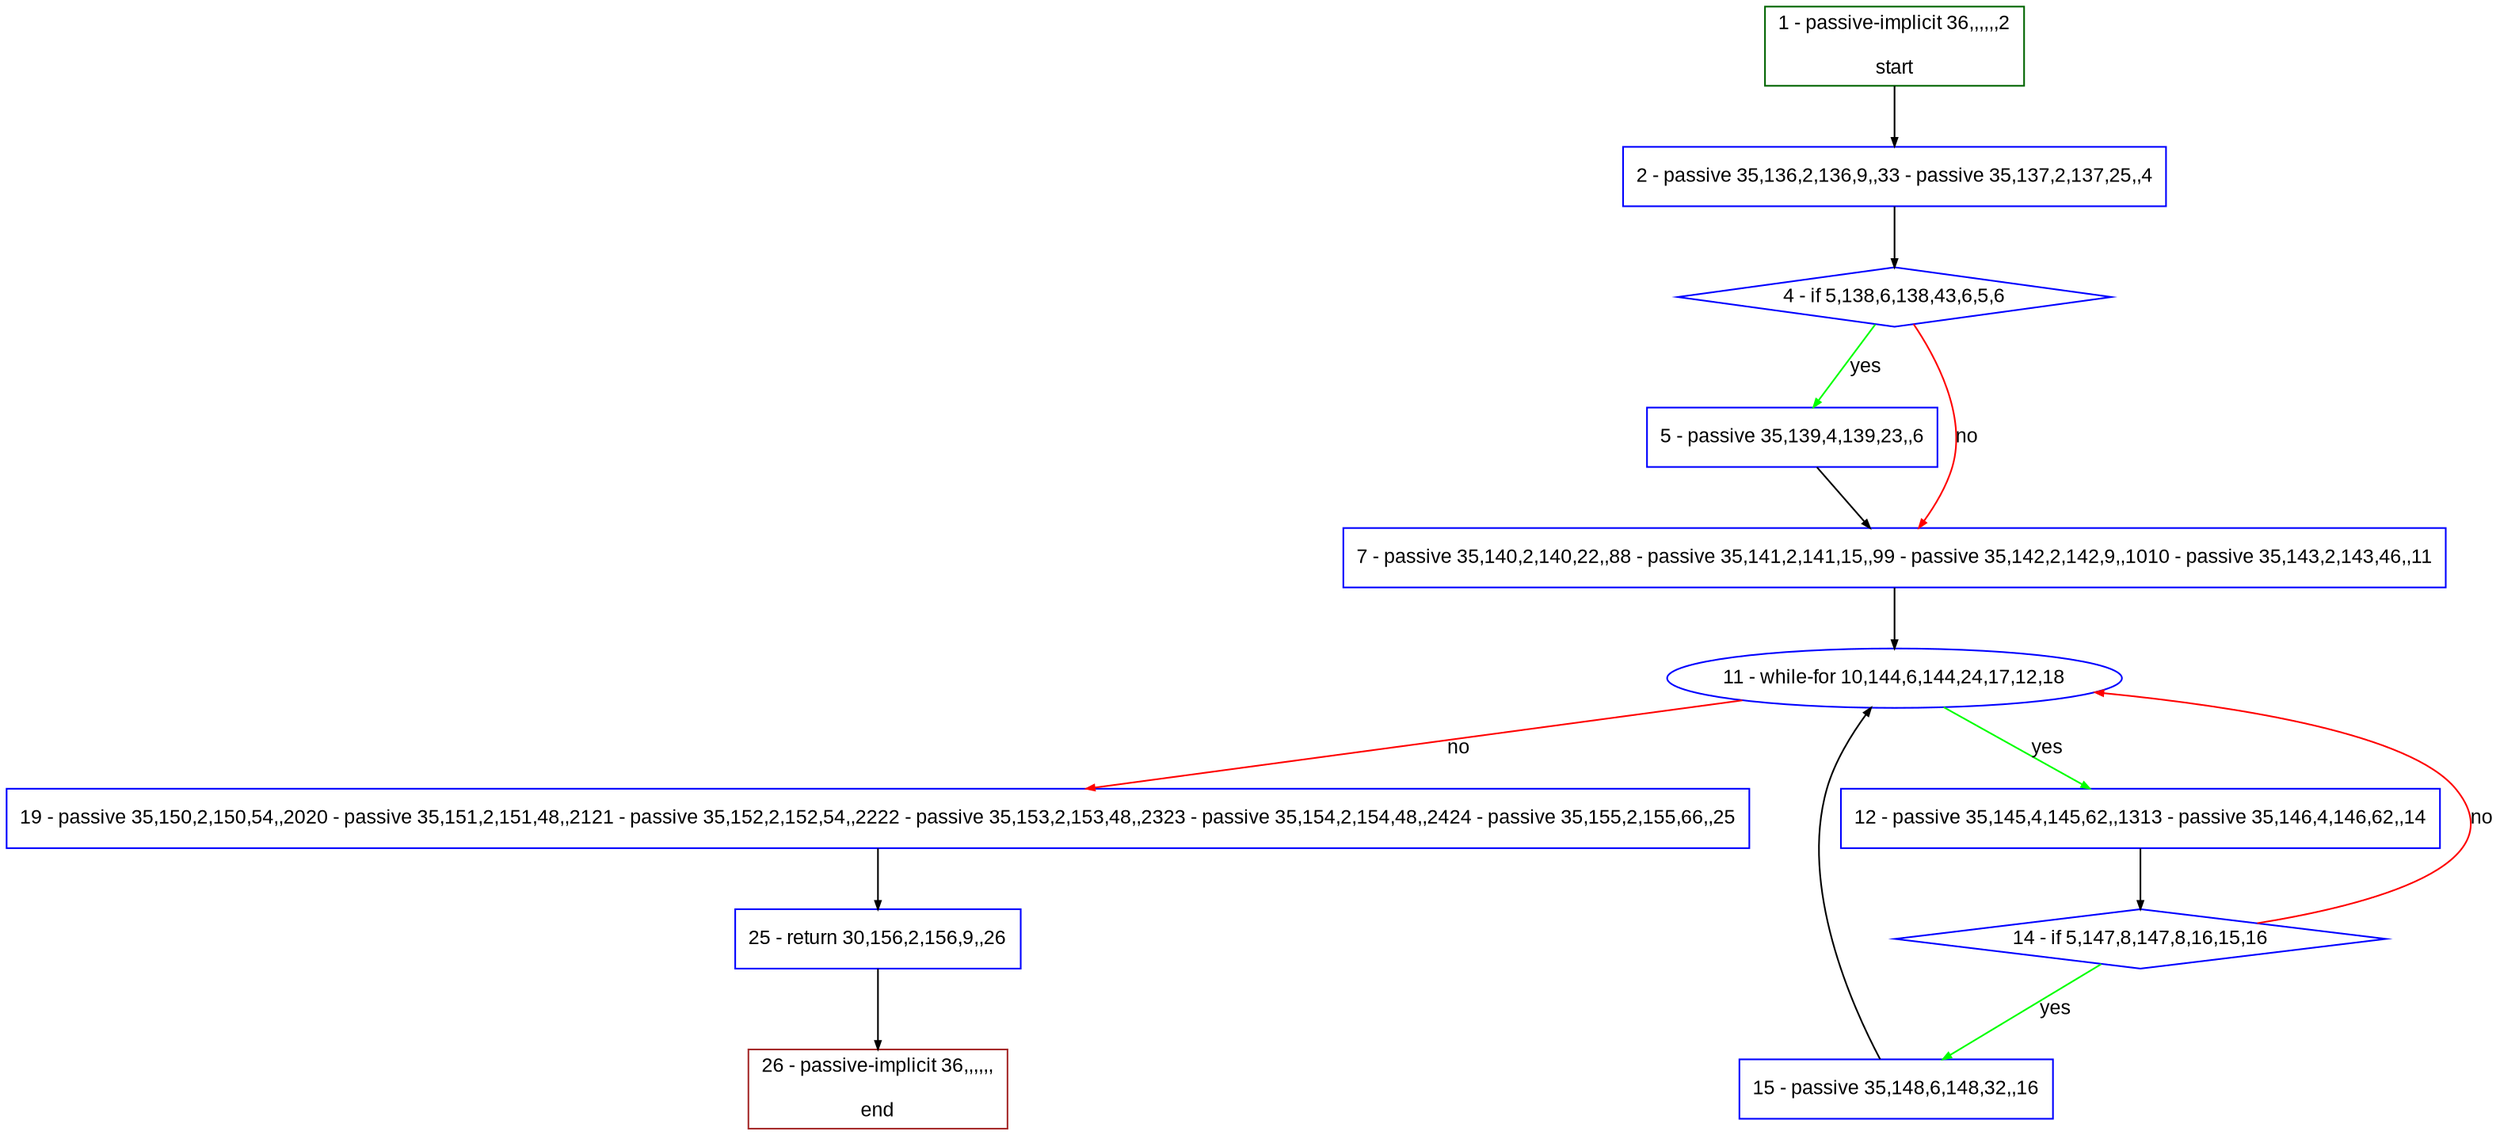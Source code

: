 digraph "" {
  graph [pack="true", label="", fontsize="12", packmode="clust", fontname="Arial", fillcolor="#FFFFCC", bgcolor="white", style="rounded,filled", compound="true"];
  node [node_initialized="no", label="", color="grey", fontsize="12", fillcolor="white", fontname="Arial", style="filled", shape="rectangle", compound="true", fixedsize="false"];
  edge [fontcolor="black", arrowhead="normal", arrowtail="none", arrowsize="0.5", ltail="", label="", color="black", fontsize="12", lhead="", fontname="Arial", dir="forward", compound="true"];
  __N1 [label="2 - passive 35,136,2,136,9,,33 - passive 35,137,2,137,25,,4", color="#0000ff", fillcolor="#ffffff", style="filled", shape="box"];
  __N2 [label="1 - passive-implicit 36,,,,,,2\n\nstart", color="#006400", fillcolor="#ffffff", style="filled", shape="box"];
  __N3 [label="4 - if 5,138,6,138,43,6,5,6", color="#0000ff", fillcolor="#ffffff", style="filled", shape="diamond"];
  __N4 [label="5 - passive 35,139,4,139,23,,6", color="#0000ff", fillcolor="#ffffff", style="filled", shape="box"];
  __N5 [label="7 - passive 35,140,2,140,22,,88 - passive 35,141,2,141,15,,99 - passive 35,142,2,142,9,,1010 - passive 35,143,2,143,46,,11", color="#0000ff", fillcolor="#ffffff", style="filled", shape="box"];
  __N6 [label="11 - while-for 10,144,6,144,24,17,12,18", color="#0000ff", fillcolor="#ffffff", style="filled", shape="oval"];
  __N7 [label="12 - passive 35,145,4,145,62,,1313 - passive 35,146,4,146,62,,14", color="#0000ff", fillcolor="#ffffff", style="filled", shape="box"];
  __N8 [label="19 - passive 35,150,2,150,54,,2020 - passive 35,151,2,151,48,,2121 - passive 35,152,2,152,54,,2222 - passive 35,153,2,153,48,,2323 - passive 35,154,2,154,48,,2424 - passive 35,155,2,155,66,,25", color="#0000ff", fillcolor="#ffffff", style="filled", shape="box"];
  __N9 [label="14 - if 5,147,8,147,8,16,15,16", color="#0000ff", fillcolor="#ffffff", style="filled", shape="diamond"];
  __N10 [label="15 - passive 35,148,6,148,32,,16", color="#0000ff", fillcolor="#ffffff", style="filled", shape="box"];
  __N11 [label="25 - return 30,156,2,156,9,,26", color="#0000ff", fillcolor="#ffffff", style="filled", shape="box"];
  __N12 [label="26 - passive-implicit 36,,,,,,\n\nend", color="#a52a2a", fillcolor="#ffffff", style="filled", shape="box"];
  __N2 -> __N1 [arrowhead="normal", arrowtail="none", color="#000000", label="", dir="forward"];
  __N1 -> __N3 [arrowhead="normal", arrowtail="none", color="#000000", label="", dir="forward"];
  __N3 -> __N4 [arrowhead="normal", arrowtail="none", color="#00ff00", label="yes", dir="forward"];
  __N3 -> __N5 [arrowhead="normal", arrowtail="none", color="#ff0000", label="no", dir="forward"];
  __N4 -> __N5 [arrowhead="normal", arrowtail="none", color="#000000", label="", dir="forward"];
  __N5 -> __N6 [arrowhead="normal", arrowtail="none", color="#000000", label="", dir="forward"];
  __N6 -> __N7 [arrowhead="normal", arrowtail="none", color="#00ff00", label="yes", dir="forward"];
  __N6 -> __N8 [arrowhead="normal", arrowtail="none", color="#ff0000", label="no", dir="forward"];
  __N7 -> __N9 [arrowhead="normal", arrowtail="none", color="#000000", label="", dir="forward"];
  __N9 -> __N6 [arrowhead="normal", arrowtail="none", color="#ff0000", label="no", dir="forward"];
  __N9 -> __N10 [arrowhead="normal", arrowtail="none", color="#00ff00", label="yes", dir="forward"];
  __N10 -> __N6 [arrowhead="normal", arrowtail="none", color="#000000", label="", dir="forward"];
  __N8 -> __N11 [arrowhead="normal", arrowtail="none", color="#000000", label="", dir="forward"];
  __N11 -> __N12 [arrowhead="normal", arrowtail="none", color="#000000", label="", dir="forward"];
}
